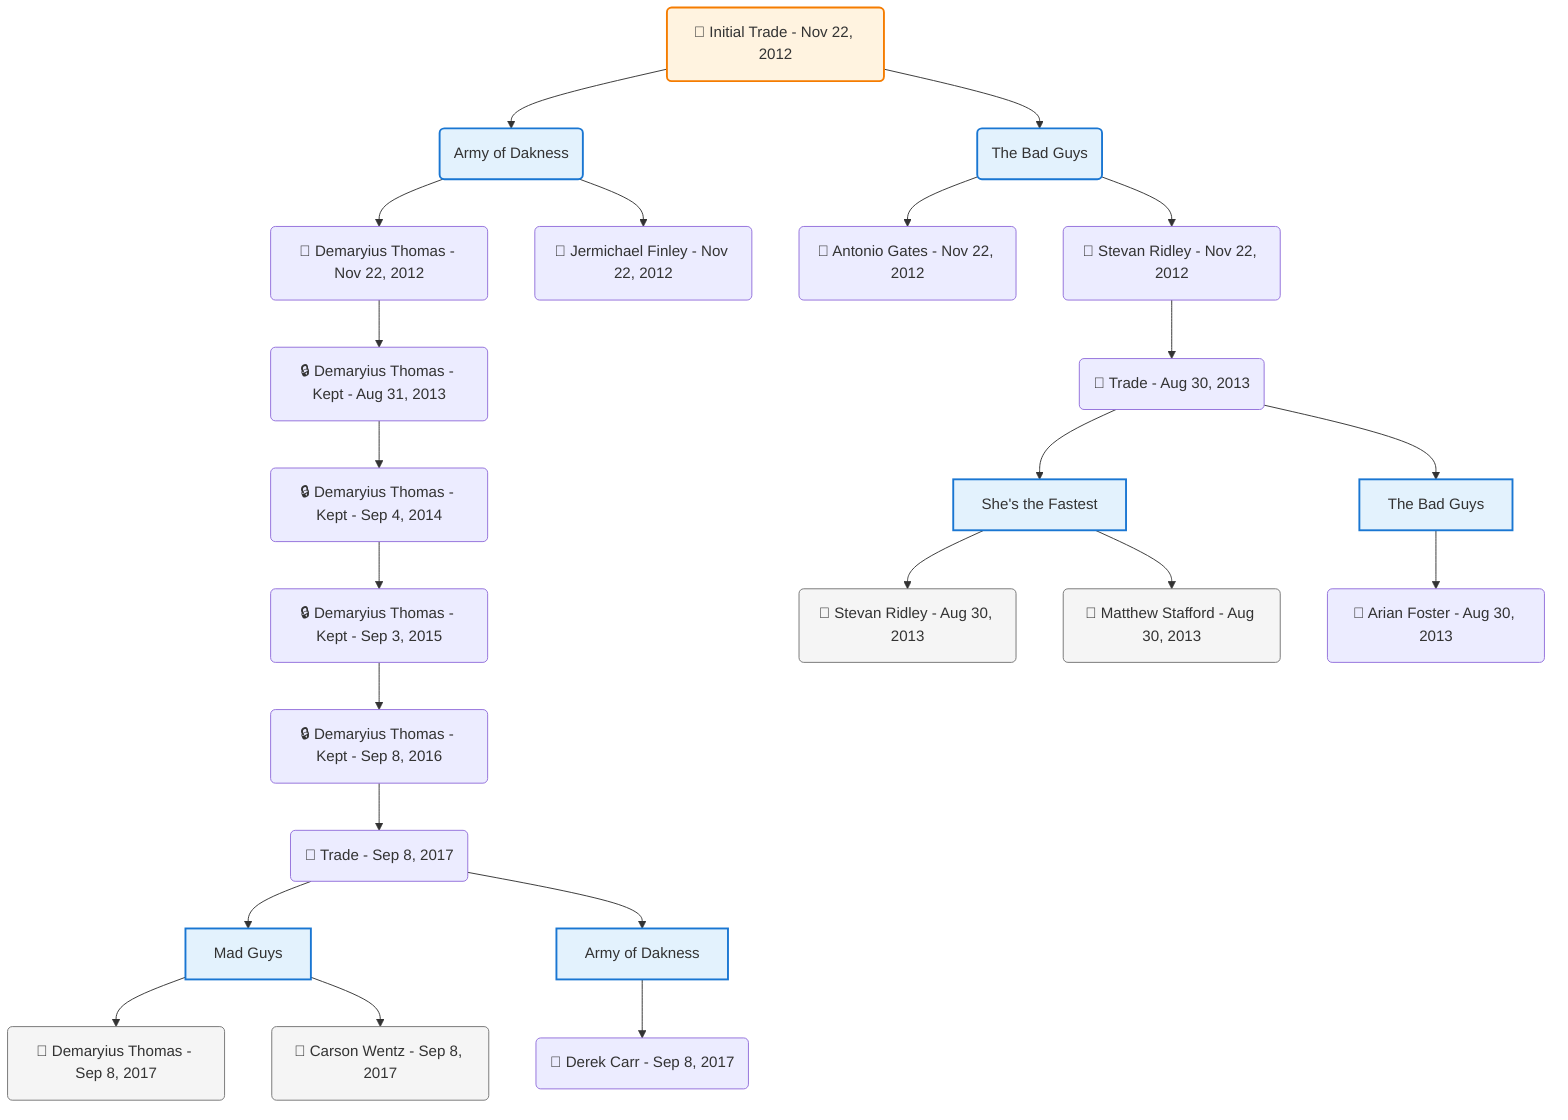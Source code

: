 flowchart TD

    TRADE_MAIN("🔄 Initial Trade - Nov 22, 2012")
    TEAM_1("Army of Dakness")
    TEAM_2("The Bad Guys")
    NODE_1523837d-5dd5-48fe-9551-501ee95f3331("🔄 Demaryius Thomas - Nov 22, 2012")
    NODE_51923dae-c52b-41c7-a18b-95191edfa5c4("🔒 Demaryius Thomas - Kept - Aug 31, 2013")
    NODE_5b56d2cd-5dec-4fe6-8550-b1b039a482aa("🔒 Demaryius Thomas - Kept - Sep 4, 2014")
    NODE_33484719-86fc-4e27-b5ae-bbde9b4e13d6("🔒 Demaryius Thomas - Kept - Sep 3, 2015")
    NODE_2905d761-34f2-4f10-a5ec-cf933ab8f23a("🔒 Demaryius Thomas - Kept - Sep 8, 2016")
    TRADE_1512637a-8767-4366-8f71-a1382d1ef73c_3("🔄 Trade - Sep 8, 2017")
    TEAM_f5908944-6efd-40eb-af54-6c53004e0e2f_4["Mad Guys"]
    NODE_3e362c16-8d46-4816-8b34-c97d7d5f22a8("🔄 Demaryius Thomas - Sep 8, 2017")
    NODE_bfc3c646-2d3f-4718-a1bd-d90534b65d23("🔄 Carson Wentz - Sep 8, 2017")
    TEAM_40f7599b-e68f-4bf4-9553-bf7e10924635_5["Army of Dakness"]
    NODE_d4968193-a84f-45f0-81e8-13b58a56750c("🔄 Derek Carr - Sep 8, 2017")
    NODE_eaf136b0-3c39-4c92-95e1-ad94ffe5faa6("🔄 Antonio Gates - Nov 22, 2012")
    NODE_aa3a7d2a-0f7c-435a-a80d-b0223140f992("🔄 Jermichael Finley - Nov 22, 2012")
    NODE_1b036d22-1900-456e-9dd4-bb93de24fa83("🔄 Stevan Ridley - Nov 22, 2012")
    TRADE_e5b822b1-b71a-43ad-8e60-ee202051fb4c_6("🔄 Trade - Aug 30, 2013")
    TEAM_4449259f-64af-44fd-9235-1facc0926234_7["She's the Fastest"]
    NODE_85244198-fd54-4009-b7dd-bb08d103d451("🔄 Stevan Ridley - Aug 30, 2013")
    NODE_c267c6ac-4307-4620-b39b-9e1a9fbb376c("🔄 Matthew Stafford - Aug 30, 2013")
    TEAM_b2220d1a-ff75-4622-9757-09978901110f_8["The Bad Guys"]
    NODE_38c29b2e-3dcd-4826-a36b-12f6ab2aed0e("🔄 Arian Foster - Aug 30, 2013")

    TRADE_MAIN --> TEAM_1
    TRADE_MAIN --> TEAM_2
    TEAM_1 --> NODE_1523837d-5dd5-48fe-9551-501ee95f3331
    NODE_1523837d-5dd5-48fe-9551-501ee95f3331 --> NODE_51923dae-c52b-41c7-a18b-95191edfa5c4
    NODE_51923dae-c52b-41c7-a18b-95191edfa5c4 --> NODE_5b56d2cd-5dec-4fe6-8550-b1b039a482aa
    NODE_5b56d2cd-5dec-4fe6-8550-b1b039a482aa --> NODE_33484719-86fc-4e27-b5ae-bbde9b4e13d6
    NODE_33484719-86fc-4e27-b5ae-bbde9b4e13d6 --> NODE_2905d761-34f2-4f10-a5ec-cf933ab8f23a
    NODE_2905d761-34f2-4f10-a5ec-cf933ab8f23a --> TRADE_1512637a-8767-4366-8f71-a1382d1ef73c_3
    TRADE_1512637a-8767-4366-8f71-a1382d1ef73c_3 --> TEAM_f5908944-6efd-40eb-af54-6c53004e0e2f_4
    TEAM_f5908944-6efd-40eb-af54-6c53004e0e2f_4 --> NODE_3e362c16-8d46-4816-8b34-c97d7d5f22a8
    TEAM_f5908944-6efd-40eb-af54-6c53004e0e2f_4 --> NODE_bfc3c646-2d3f-4718-a1bd-d90534b65d23
    TRADE_1512637a-8767-4366-8f71-a1382d1ef73c_3 --> TEAM_40f7599b-e68f-4bf4-9553-bf7e10924635_5
    TEAM_40f7599b-e68f-4bf4-9553-bf7e10924635_5 --> NODE_d4968193-a84f-45f0-81e8-13b58a56750c
    TEAM_2 --> NODE_eaf136b0-3c39-4c92-95e1-ad94ffe5faa6
    TEAM_1 --> NODE_aa3a7d2a-0f7c-435a-a80d-b0223140f992
    TEAM_2 --> NODE_1b036d22-1900-456e-9dd4-bb93de24fa83
    NODE_1b036d22-1900-456e-9dd4-bb93de24fa83 --> TRADE_e5b822b1-b71a-43ad-8e60-ee202051fb4c_6
    TRADE_e5b822b1-b71a-43ad-8e60-ee202051fb4c_6 --> TEAM_4449259f-64af-44fd-9235-1facc0926234_7
    TEAM_4449259f-64af-44fd-9235-1facc0926234_7 --> NODE_85244198-fd54-4009-b7dd-bb08d103d451
    TEAM_4449259f-64af-44fd-9235-1facc0926234_7 --> NODE_c267c6ac-4307-4620-b39b-9e1a9fbb376c
    TRADE_e5b822b1-b71a-43ad-8e60-ee202051fb4c_6 --> TEAM_b2220d1a-ff75-4622-9757-09978901110f_8
    TEAM_b2220d1a-ff75-4622-9757-09978901110f_8 --> NODE_38c29b2e-3dcd-4826-a36b-12f6ab2aed0e

    %% Node styling
    classDef teamNode fill:#e3f2fd,stroke:#1976d2,stroke-width:2px
    classDef tradeNode fill:#fff3e0,stroke:#f57c00,stroke-width:2px
    classDef playerNode fill:#f3e5f5,stroke:#7b1fa2,stroke-width:1px
    classDef nonRootPlayerNode fill:#f5f5f5,stroke:#757575,stroke-width:1px
    classDef endNode fill:#ffebee,stroke:#c62828,stroke-width:2px
    classDef waiverNode fill:#e8f5e8,stroke:#388e3c,stroke-width:2px
    classDef championshipNode fill:#fff9c4,stroke:#f57f17,stroke-width:3px

    class TEAM_1,TEAM_2,TEAM_f5908944-6efd-40eb-af54-6c53004e0e2f_4,TEAM_40f7599b-e68f-4bf4-9553-bf7e10924635_5,TEAM_4449259f-64af-44fd-9235-1facc0926234_7,TEAM_b2220d1a-ff75-4622-9757-09978901110f_8 teamNode
    class NODE_3e362c16-8d46-4816-8b34-c97d7d5f22a8,NODE_bfc3c646-2d3f-4718-a1bd-d90534b65d23,NODE_85244198-fd54-4009-b7dd-bb08d103d451,NODE_c267c6ac-4307-4620-b39b-9e1a9fbb376c nonRootPlayerNode
    class TRADE_MAIN tradeNode